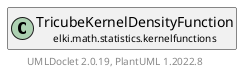 @startuml
    remove .*\.(Instance|Par|Parameterizer|Factory)$
    set namespaceSeparator none
    hide empty fields
    hide empty methods

    class "<size:14>TricubeKernelDensityFunction.Par\n<size:10>elki.math.statistics.kernelfunctions" as elki.math.statistics.kernelfunctions.TricubeKernelDensityFunction.Par [[TricubeKernelDensityFunction.Par.html]] {
        +make(): TricubeKernelDensityFunction
    }

    interface "<size:14>Parameterizer\n<size:10>elki.utilities.optionhandling" as elki.utilities.optionhandling.Parameterizer [[../../../utilities/optionhandling/Parameterizer.html]] {
        {abstract} +make(): Object
    }
    class "<size:14>TricubeKernelDensityFunction\n<size:10>elki.math.statistics.kernelfunctions" as elki.math.statistics.kernelfunctions.TricubeKernelDensityFunction [[TricubeKernelDensityFunction.html]]

    elki.utilities.optionhandling.Parameterizer <|.. elki.math.statistics.kernelfunctions.TricubeKernelDensityFunction.Par
    elki.math.statistics.kernelfunctions.TricubeKernelDensityFunction +-- elki.math.statistics.kernelfunctions.TricubeKernelDensityFunction.Par

    center footer UMLDoclet 2.0.19, PlantUML 1.2022.8
@enduml
